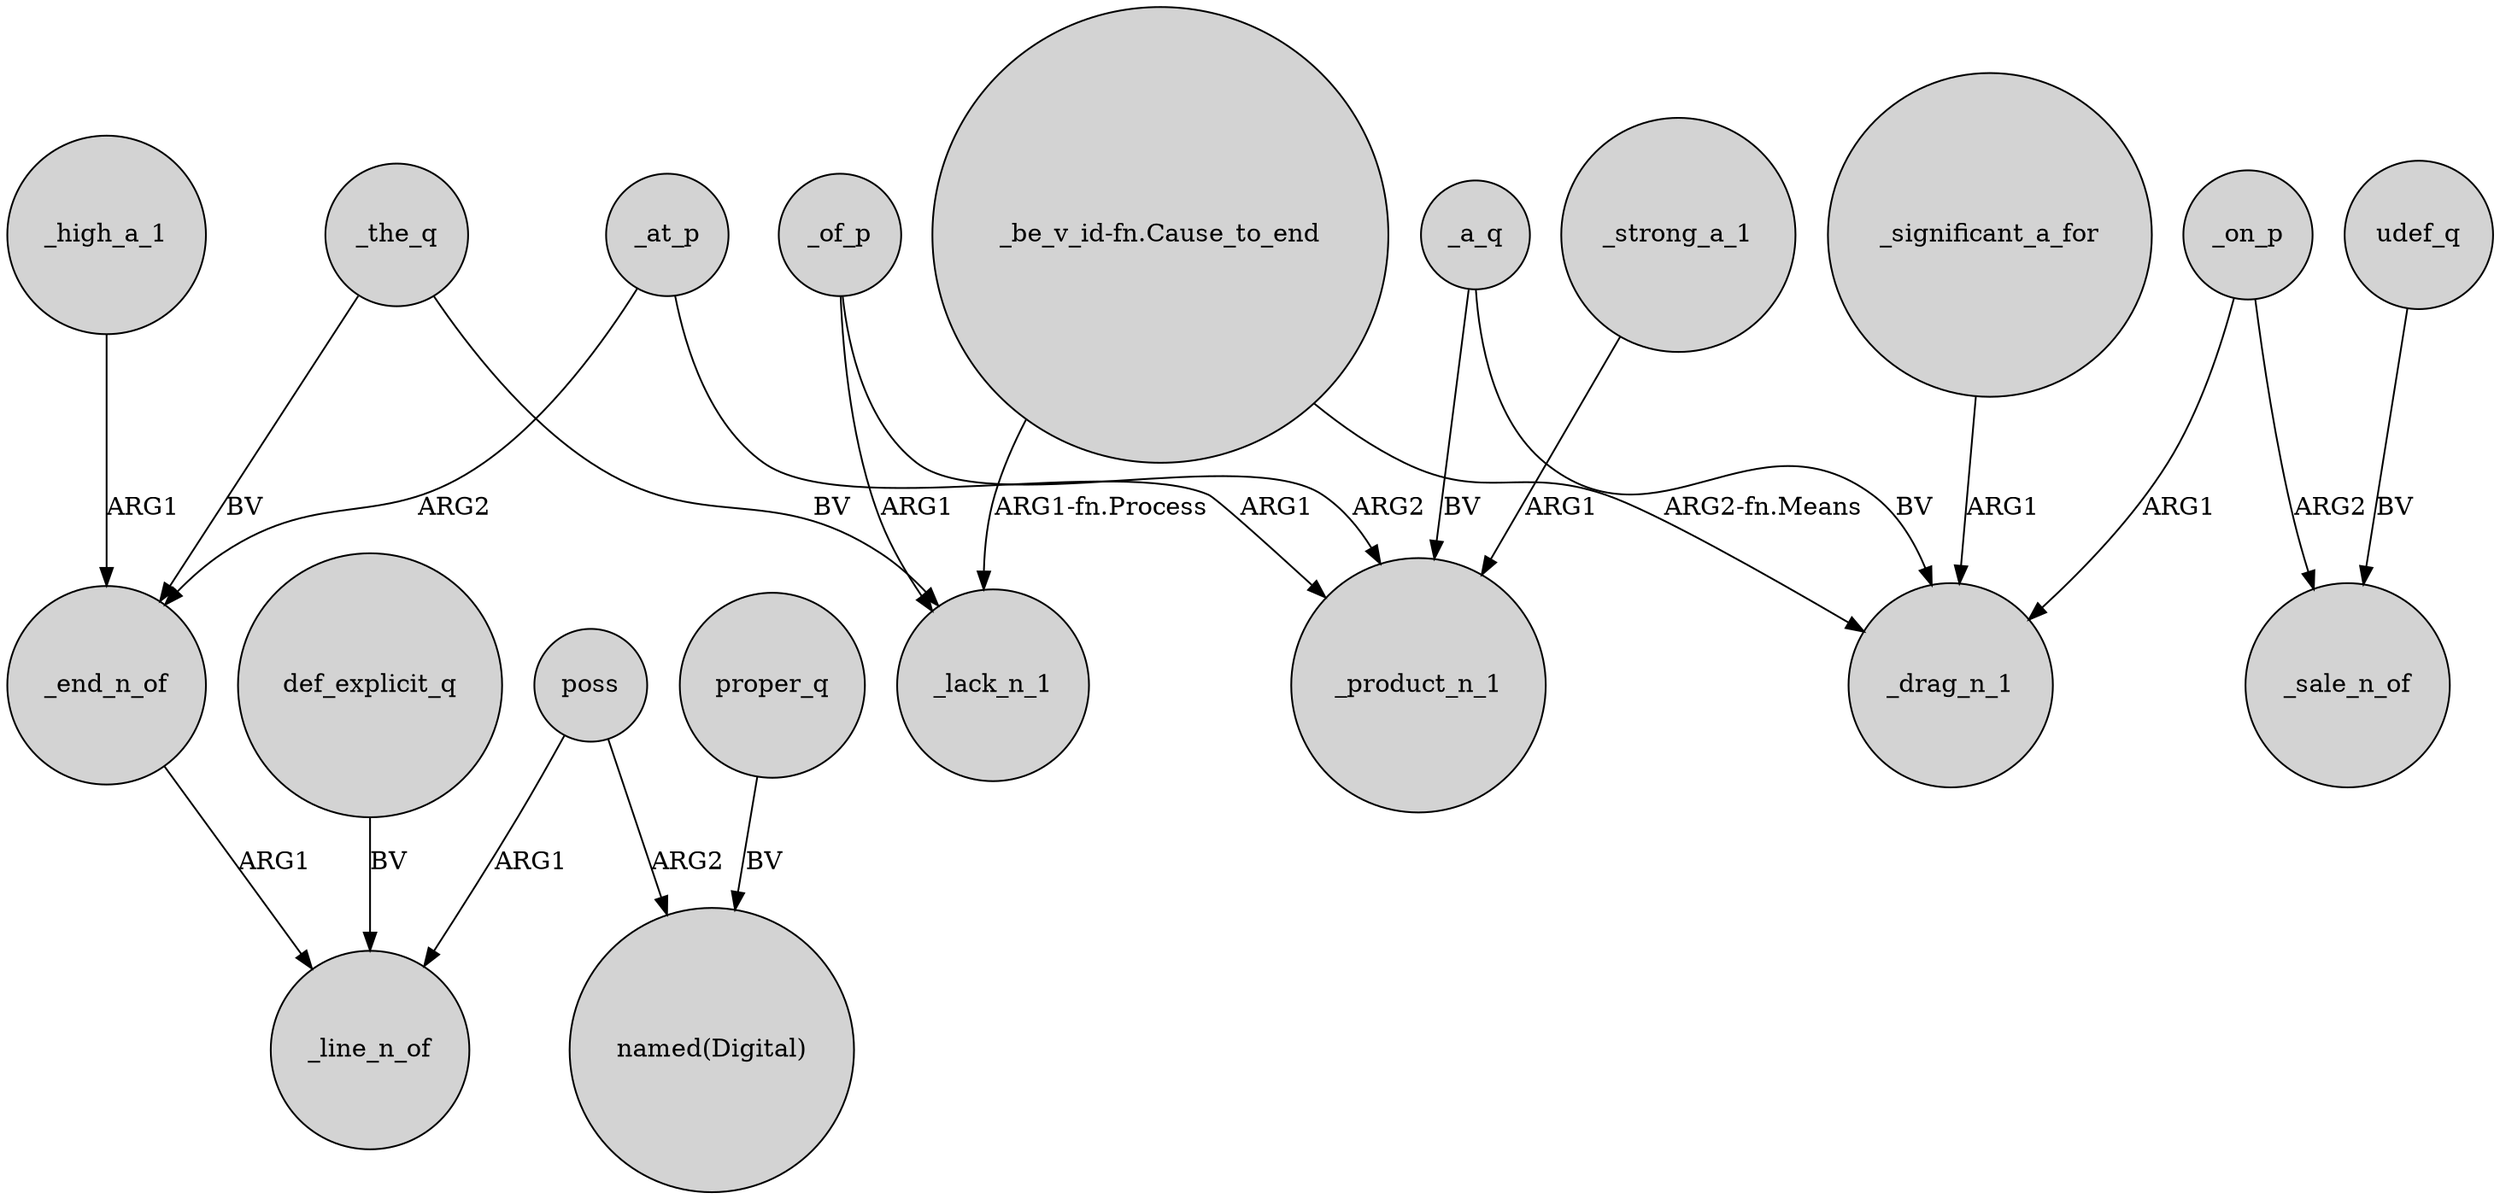 digraph {
	node [shape=circle style=filled]
	_at_p -> _end_n_of [label=ARG2]
	def_explicit_q -> _line_n_of [label=BV]
	_the_q -> _lack_n_1 [label=BV]
	_on_p -> _sale_n_of [label=ARG2]
	_end_n_of -> _line_n_of [label=ARG1]
	"_be_v_id-fn.Cause_to_end" -> _drag_n_1 [label="ARG2-fn.Means"]
	_a_q -> _drag_n_1 [label=BV]
	udef_q -> _sale_n_of [label=BV]
	_of_p -> _lack_n_1 [label=ARG1]
	_of_p -> _product_n_1 [label=ARG2]
	_on_p -> _drag_n_1 [label=ARG1]
	proper_q -> "named(Digital)" [label=BV]
	_at_p -> _product_n_1 [label=ARG1]
	_significant_a_for -> _drag_n_1 [label=ARG1]
	"_be_v_id-fn.Cause_to_end" -> _lack_n_1 [label="ARG1-fn.Process"]
	poss -> _line_n_of [label=ARG1]
	poss -> "named(Digital)" [label=ARG2]
	_a_q -> _product_n_1 [label=BV]
	_strong_a_1 -> _product_n_1 [label=ARG1]
	_the_q -> _end_n_of [label=BV]
	_high_a_1 -> _end_n_of [label=ARG1]
}

